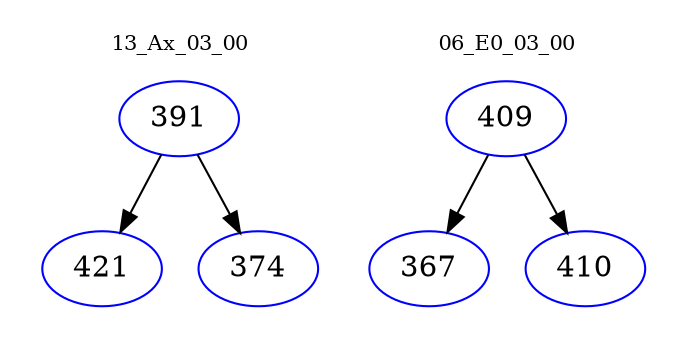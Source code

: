 digraph{
subgraph cluster_0 {
color = white
label = "13_Ax_03_00";
fontsize=10;
T0_391 [label="391", color="blue"]
T0_391 -> T0_421 [color="black"]
T0_421 [label="421", color="blue"]
T0_391 -> T0_374 [color="black"]
T0_374 [label="374", color="blue"]
}
subgraph cluster_1 {
color = white
label = "06_E0_03_00";
fontsize=10;
T1_409 [label="409", color="blue"]
T1_409 -> T1_367 [color="black"]
T1_367 [label="367", color="blue"]
T1_409 -> T1_410 [color="black"]
T1_410 [label="410", color="blue"]
}
}
